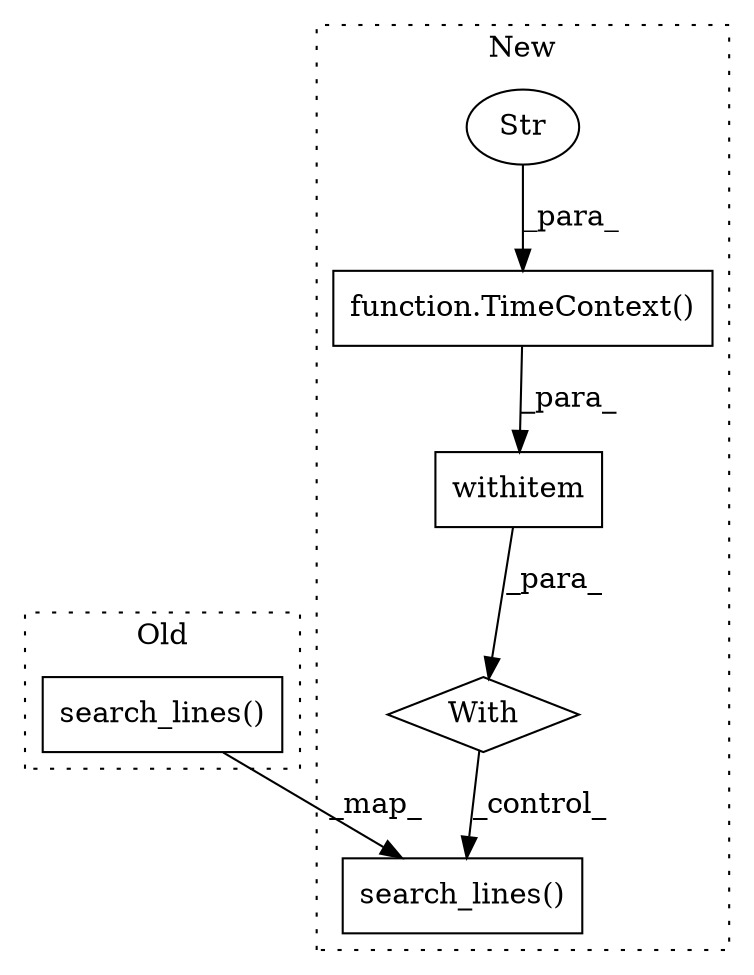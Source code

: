digraph G {
subgraph cluster0 {
1 [label="search_lines()" a="75" s="2718" l="192" shape="box"];
label = "Old";
style="dotted";
}
subgraph cluster1 {
2 [label="search_lines()" a="75" s="3448" l="172" shape="box"];
3 [label="function.TimeContext()" a="75" s="3371,3412" l="12,18" shape="box"];
4 [label="Str" a="66" s="3383" l="29" shape="ellipse"];
5 [label="withitem" a="49" s="3371" l="11" shape="box"];
6 [label="With" a="39" s="3366,3382" l="5,66" shape="diamond"];
label = "New";
style="dotted";
}
1 -> 2 [label="_map_"];
3 -> 5 [label="_para_"];
4 -> 3 [label="_para_"];
5 -> 6 [label="_para_"];
6 -> 2 [label="_control_"];
}